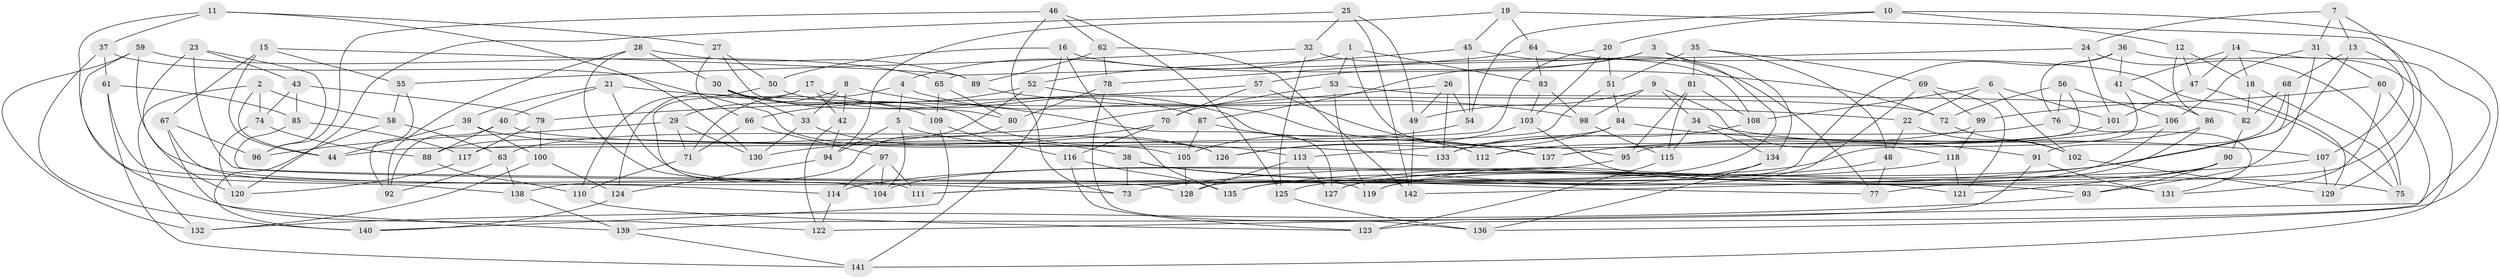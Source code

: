 // Generated by graph-tools (version 1.1) at 2025/11/02/27/25 16:11:46]
// undirected, 142 vertices, 284 edges
graph export_dot {
graph [start="1"]
  node [color=gray90,style=filled];
  1;
  2;
  3;
  4;
  5;
  6;
  7;
  8;
  9;
  10;
  11;
  12;
  13;
  14;
  15;
  16;
  17;
  18;
  19;
  20;
  21;
  22;
  23;
  24;
  25;
  26;
  27;
  28;
  29;
  30;
  31;
  32;
  33;
  34;
  35;
  36;
  37;
  38;
  39;
  40;
  41;
  42;
  43;
  44;
  45;
  46;
  47;
  48;
  49;
  50;
  51;
  52;
  53;
  54;
  55;
  56;
  57;
  58;
  59;
  60;
  61;
  62;
  63;
  64;
  65;
  66;
  67;
  68;
  69;
  70;
  71;
  72;
  73;
  74;
  75;
  76;
  77;
  78;
  79;
  80;
  81;
  82;
  83;
  84;
  85;
  86;
  87;
  88;
  89;
  90;
  91;
  92;
  93;
  94;
  95;
  96;
  97;
  98;
  99;
  100;
  101;
  102;
  103;
  104;
  105;
  106;
  107;
  108;
  109;
  110;
  111;
  112;
  113;
  114;
  115;
  116;
  117;
  118;
  119;
  120;
  121;
  122;
  123;
  124;
  125;
  126;
  127;
  128;
  129;
  130;
  131;
  132;
  133;
  134;
  135;
  136;
  137;
  138;
  139;
  140;
  141;
  142;
  1 -- 83;
  1 -- 4;
  1 -- 53;
  1 -- 95;
  2 -- 132;
  2 -- 44;
  2 -- 58;
  2 -- 74;
  3 -- 87;
  3 -- 134;
  3 -- 57;
  3 -- 111;
  4 -- 137;
  4 -- 5;
  4 -- 71;
  5 -- 126;
  5 -- 94;
  5 -- 104;
  6 -- 102;
  6 -- 22;
  6 -- 101;
  6 -- 108;
  7 -- 31;
  7 -- 77;
  7 -- 13;
  7 -- 24;
  8 -- 33;
  8 -- 42;
  8 -- 29;
  8 -- 127;
  9 -- 98;
  9 -- 118;
  9 -- 49;
  9 -- 34;
  10 -- 136;
  10 -- 12;
  10 -- 54;
  10 -- 20;
  11 -- 37;
  11 -- 122;
  11 -- 130;
  11 -- 27;
  12 -- 86;
  12 -- 47;
  12 -- 18;
  13 -- 68;
  13 -- 114;
  13 -- 107;
  14 -- 41;
  14 -- 18;
  14 -- 122;
  14 -- 47;
  15 -- 44;
  15 -- 89;
  15 -- 67;
  15 -- 55;
  16 -- 135;
  16 -- 50;
  16 -- 72;
  16 -- 141;
  17 -- 104;
  17 -- 124;
  17 -- 42;
  17 -- 112;
  18 -- 82;
  18 -- 75;
  19 -- 45;
  19 -- 64;
  19 -- 129;
  19 -- 94;
  20 -- 44;
  20 -- 103;
  20 -- 51;
  21 -- 22;
  21 -- 39;
  21 -- 40;
  21 -- 119;
  22 -- 48;
  22 -- 102;
  23 -- 93;
  23 -- 96;
  23 -- 43;
  23 -- 120;
  24 -- 101;
  24 -- 65;
  24 -- 75;
  25 -- 120;
  25 -- 142;
  25 -- 49;
  25 -- 32;
  26 -- 63;
  26 -- 54;
  26 -- 49;
  26 -- 133;
  27 -- 80;
  27 -- 66;
  27 -- 50;
  28 -- 128;
  28 -- 92;
  28 -- 30;
  28 -- 89;
  29 -- 96;
  29 -- 130;
  29 -- 71;
  30 -- 33;
  30 -- 113;
  30 -- 109;
  31 -- 60;
  31 -- 93;
  31 -- 106;
  32 -- 125;
  32 -- 55;
  32 -- 108;
  33 -- 130;
  33 -- 38;
  34 -- 91;
  34 -- 115;
  34 -- 134;
  35 -- 69;
  35 -- 48;
  35 -- 51;
  35 -- 81;
  36 -- 76;
  36 -- 41;
  36 -- 128;
  36 -- 141;
  37 -- 61;
  37 -- 105;
  37 -- 140;
  38 -- 73;
  38 -- 77;
  38 -- 75;
  39 -- 100;
  39 -- 126;
  39 -- 44;
  40 -- 88;
  40 -- 133;
  40 -- 92;
  41 -- 86;
  41 -- 111;
  42 -- 94;
  42 -- 122;
  43 -- 79;
  43 -- 85;
  43 -- 74;
  45 -- 77;
  45 -- 52;
  45 -- 54;
  46 -- 125;
  46 -- 62;
  46 -- 96;
  46 -- 73;
  47 -- 101;
  47 -- 129;
  48 -- 77;
  48 -- 119;
  49 -- 142;
  50 -- 110;
  50 -- 87;
  51 -- 117;
  51 -- 84;
  52 -- 66;
  52 -- 72;
  52 -- 88;
  53 -- 119;
  53 -- 82;
  53 -- 70;
  54 -- 105;
  55 -- 92;
  55 -- 58;
  56 -- 112;
  56 -- 76;
  56 -- 106;
  56 -- 72;
  57 -- 70;
  57 -- 79;
  57 -- 137;
  58 -- 140;
  58 -- 63;
  59 -- 65;
  59 -- 73;
  59 -- 138;
  59 -- 132;
  60 -- 99;
  60 -- 131;
  60 -- 123;
  61 -- 114;
  61 -- 141;
  61 -- 85;
  62 -- 78;
  62 -- 89;
  62 -- 142;
  63 -- 92;
  63 -- 138;
  64 -- 83;
  64 -- 75;
  64 -- 78;
  65 -- 80;
  65 -- 109;
  66 -- 71;
  66 -- 97;
  67 -- 111;
  67 -- 139;
  67 -- 96;
  68 -- 73;
  68 -- 82;
  68 -- 91;
  69 -- 135;
  69 -- 99;
  69 -- 121;
  70 -- 130;
  70 -- 116;
  71 -- 110;
  72 -- 102;
  74 -- 88;
  74 -- 120;
  76 -- 131;
  76 -- 133;
  78 -- 80;
  78 -- 136;
  79 -- 100;
  79 -- 117;
  80 -- 138;
  81 -- 115;
  81 -- 95;
  81 -- 108;
  82 -- 90;
  83 -- 98;
  83 -- 103;
  84 -- 107;
  84 -- 113;
  84 -- 126;
  85 -- 131;
  85 -- 117;
  86 -- 127;
  86 -- 95;
  87 -- 112;
  87 -- 105;
  88 -- 110;
  89 -- 98;
  90 -- 93;
  90 -- 121;
  90 -- 119;
  91 -- 139;
  91 -- 131;
  93 -- 132;
  94 -- 124;
  95 -- 104;
  97 -- 114;
  97 -- 111;
  97 -- 104;
  98 -- 115;
  99 -- 137;
  99 -- 118;
  100 -- 132;
  100 -- 124;
  101 -- 112;
  102 -- 129;
  103 -- 121;
  103 -- 126;
  105 -- 128;
  106 -- 137;
  106 -- 127;
  107 -- 142;
  107 -- 129;
  108 -- 133;
  109 -- 116;
  109 -- 140;
  110 -- 123;
  113 -- 128;
  113 -- 127;
  114 -- 122;
  115 -- 123;
  116 -- 123;
  116 -- 135;
  117 -- 120;
  118 -- 121;
  118 -- 125;
  124 -- 140;
  125 -- 136;
  134 -- 136;
  134 -- 135;
  138 -- 139;
  139 -- 141;
}
